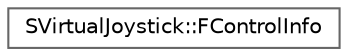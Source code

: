 digraph "Graphical Class Hierarchy"
{
 // INTERACTIVE_SVG=YES
 // LATEX_PDF_SIZE
  bgcolor="transparent";
  edge [fontname=Helvetica,fontsize=10,labelfontname=Helvetica,labelfontsize=10];
  node [fontname=Helvetica,fontsize=10,shape=box,height=0.2,width=0.4];
  rankdir="LR";
  Node0 [id="Node000000",label="SVirtualJoystick::FControlInfo",height=0.2,width=0.4,color="grey40", fillcolor="white", style="filled",URL="$dd/d53/structSVirtualJoystick_1_1FControlInfo.html",tooltip="The settings of each zone we render."];
}
